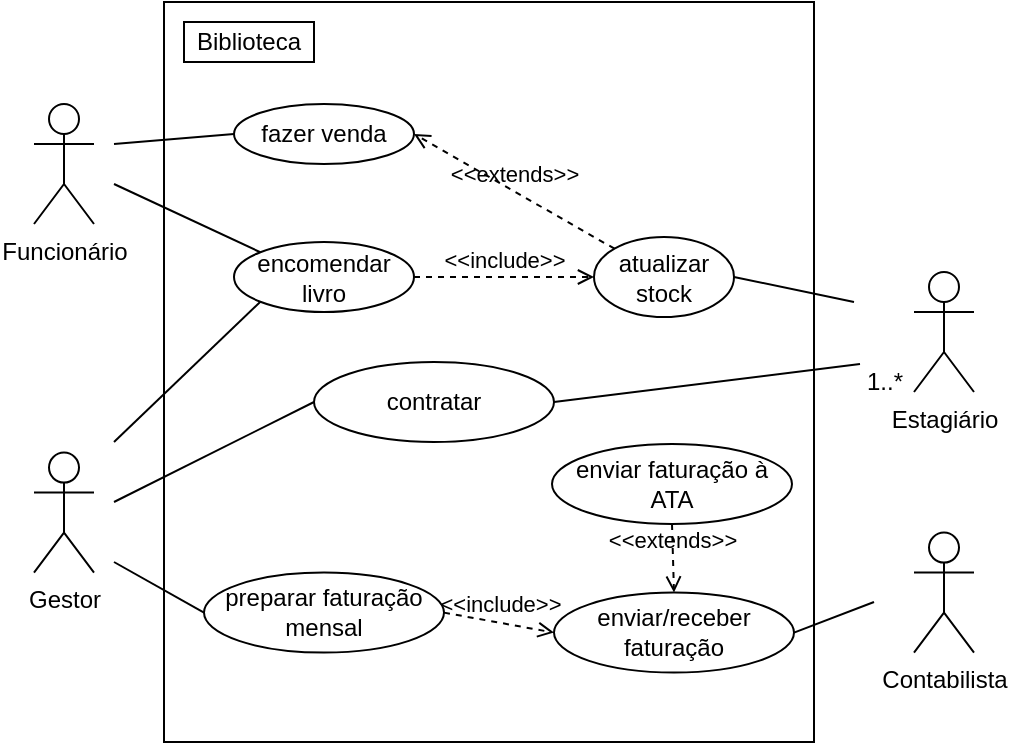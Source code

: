 <mxfile version="16.6.7" type="device"><diagram id="prtHgNgQTEPvFCAcTncT" name="Page-1"><mxGraphModel dx="1422" dy="794" grid="1" gridSize="10" guides="1" tooltips="1" connect="1" arrows="1" fold="1" page="1" pageScale="1" pageWidth="827" pageHeight="1169" math="0" shadow="0"><root><mxCell id="0"/><mxCell id="1" parent="0"/><mxCell id="tO3M3hXxqWb7mlJ9DmB3-4" value="Contabilista" style="shape=umlActor;verticalLabelPosition=bottom;verticalAlign=top;html=1;outlineConnect=0;" vertex="1" parent="1"><mxGeometry x="560" y="305.31" width="30" height="60" as="geometry"/></mxCell><mxCell id="tO3M3hXxqWb7mlJ9DmB3-5" value="Estagiário" style="shape=umlActor;verticalLabelPosition=bottom;verticalAlign=top;html=1;outlineConnect=0;" vertex="1" parent="1"><mxGeometry x="560" y="175" width="30" height="60" as="geometry"/></mxCell><mxCell id="tO3M3hXxqWb7mlJ9DmB3-6" value="Gestor" style="shape=umlActor;verticalLabelPosition=bottom;verticalAlign=top;html=1;outlineConnect=0;" vertex="1" parent="1"><mxGeometry x="120" y="265.31" width="30" height="60" as="geometry"/></mxCell><mxCell id="tO3M3hXxqWb7mlJ9DmB3-7" value="Funcionário" style="shape=umlActor;verticalLabelPosition=bottom;verticalAlign=top;html=1;outlineConnect=0;" vertex="1" parent="1"><mxGeometry x="120" y="91" width="30" height="60" as="geometry"/></mxCell><mxCell id="tO3M3hXxqWb7mlJ9DmB3-12" value="" style="rounded=0;whiteSpace=wrap;html=1;fontFamily=Helvetica;fontSize=12;fontColor=#000000;align=center;" vertex="1" parent="1"><mxGeometry x="185" y="40" width="325" height="370" as="geometry"/></mxCell><mxCell id="tO3M3hXxqWb7mlJ9DmB3-13" value="Biblioteca" style="rounded=0;whiteSpace=wrap;html=1;fontFamily=Helvetica;fontSize=12;fontColor=#000000;align=center;" vertex="1" parent="1"><mxGeometry x="195" y="50" width="65" height="20" as="geometry"/></mxCell><mxCell id="tO3M3hXxqWb7mlJ9DmB3-14" value="fazer venda" style="ellipse;whiteSpace=wrap;html=1;" vertex="1" parent="1"><mxGeometry x="220" y="91" width="90" height="30" as="geometry"/></mxCell><mxCell id="tO3M3hXxqWb7mlJ9DmB3-15" value="encomendar livro" style="ellipse;whiteSpace=wrap;html=1;" vertex="1" parent="1"><mxGeometry x="220" y="160" width="90" height="35" as="geometry"/></mxCell><mxCell id="tO3M3hXxqWb7mlJ9DmB3-16" value="" style="endArrow=none;html=1;rounded=0;entryX=0;entryY=0.5;entryDx=0;entryDy=0;" edge="1" parent="1" target="tO3M3hXxqWb7mlJ9DmB3-14"><mxGeometry width="50" height="50" relative="1" as="geometry"><mxPoint x="160" y="111" as="sourcePoint"/><mxPoint x="430" y="-29" as="targetPoint"/></mxGeometry></mxCell><mxCell id="tO3M3hXxqWb7mlJ9DmB3-17" value="" style="endArrow=none;html=1;rounded=0;entryX=0;entryY=0;entryDx=0;entryDy=0;" edge="1" parent="1" target="tO3M3hXxqWb7mlJ9DmB3-15"><mxGeometry width="50" height="50" relative="1" as="geometry"><mxPoint x="160" y="131" as="sourcePoint"/><mxPoint x="220" y="116" as="targetPoint"/></mxGeometry></mxCell><mxCell id="tO3M3hXxqWb7mlJ9DmB3-18" value="preparar faturação mensal" style="ellipse;whiteSpace=wrap;html=1;" vertex="1" parent="1"><mxGeometry x="205" y="325.31" width="120" height="40" as="geometry"/></mxCell><mxCell id="tO3M3hXxqWb7mlJ9DmB3-19" value="" style="endArrow=none;html=1;rounded=0;entryX=0;entryY=1;entryDx=0;entryDy=0;" edge="1" parent="1" target="tO3M3hXxqWb7mlJ9DmB3-15"><mxGeometry width="50" height="50" relative="1" as="geometry"><mxPoint x="160" y="260" as="sourcePoint"/><mxPoint x="212.722" y="215.004" as="targetPoint"/></mxGeometry></mxCell><mxCell id="tO3M3hXxqWb7mlJ9DmB3-20" value="" style="endArrow=none;html=1;rounded=0;entryX=0;entryY=0.5;entryDx=0;entryDy=0;" edge="1" parent="1" target="tO3M3hXxqWb7mlJ9DmB3-18"><mxGeometry width="50" height="50" relative="1" as="geometry"><mxPoint x="160" y="320" as="sourcePoint"/><mxPoint x="250" y="404.31" as="targetPoint"/></mxGeometry></mxCell><mxCell id="tO3M3hXxqWb7mlJ9DmB3-21" value="contratar" style="ellipse;whiteSpace=wrap;html=1;" vertex="1" parent="1"><mxGeometry x="260" y="220" width="120" height="40" as="geometry"/></mxCell><mxCell id="tO3M3hXxqWb7mlJ9DmB3-23" value="" style="endArrow=none;html=1;rounded=0;entryX=0;entryY=0.5;entryDx=0;entryDy=0;" edge="1" parent="1" target="tO3M3hXxqWb7mlJ9DmB3-21"><mxGeometry width="50" height="50" relative="1" as="geometry"><mxPoint x="160" y="290" as="sourcePoint"/><mxPoint x="250" y="295.31" as="targetPoint"/></mxGeometry></mxCell><mxCell id="tO3M3hXxqWb7mlJ9DmB3-24" value="" style="endArrow=none;html=1;rounded=0;entryX=1;entryY=0.5;entryDx=0;entryDy=0;exitX=0.1;exitY=0.05;exitDx=0;exitDy=0;exitPerimeter=0;" edge="1" parent="1" source="tO3M3hXxqWb7mlJ9DmB3-25" target="tO3M3hXxqWb7mlJ9DmB3-21"><mxGeometry width="50" height="50" relative="1" as="geometry"><mxPoint x="590" y="190" as="sourcePoint"/><mxPoint x="237.574" y="315.858" as="targetPoint"/></mxGeometry></mxCell><mxCell id="tO3M3hXxqWb7mlJ9DmB3-25" value="1..*" style="text;html=1;align=center;verticalAlign=middle;resizable=0;points=[];autosize=1;strokeColor=none;fillColor=none;" vertex="1" parent="1"><mxGeometry x="530" y="220" width="30" height="20" as="geometry"/></mxCell><mxCell id="tO3M3hXxqWb7mlJ9DmB3-26" value="atualizar stock" style="ellipse;whiteSpace=wrap;html=1;" vertex="1" parent="1"><mxGeometry x="400" y="157.5" width="70" height="40" as="geometry"/></mxCell><mxCell id="tO3M3hXxqWb7mlJ9DmB3-27" value="" style="endArrow=none;html=1;rounded=0;exitX=1;exitY=0.5;exitDx=0;exitDy=0;" edge="1" parent="1" source="tO3M3hXxqWb7mlJ9DmB3-26"><mxGeometry width="50" height="50" relative="1" as="geometry"><mxPoint x="170" y="380" as="sourcePoint"/><mxPoint x="530" y="190" as="targetPoint"/></mxGeometry></mxCell><mxCell id="tO3M3hXxqWb7mlJ9DmB3-29" value="&amp;lt;&amp;lt;include&amp;gt;&amp;gt;" style="html=1;verticalAlign=bottom;labelBackgroundColor=none;endArrow=open;endFill=0;dashed=1;rounded=0;exitX=1;exitY=0.5;exitDx=0;exitDy=0;entryX=0;entryY=0.5;entryDx=0;entryDy=0;entryPerimeter=0;" edge="1" parent="1" source="tO3M3hXxqWb7mlJ9DmB3-15" target="tO3M3hXxqWb7mlJ9DmB3-26"><mxGeometry width="160" relative="1" as="geometry"><mxPoint x="332.426" y="-200.858" as="sourcePoint"/><mxPoint x="407.574" y="-199.142" as="targetPoint"/><Array as="points"/></mxGeometry></mxCell><mxCell id="tO3M3hXxqWb7mlJ9DmB3-33" value="enviar faturação à ATA" style="ellipse;whiteSpace=wrap;html=1;" vertex="1" parent="1"><mxGeometry x="379" y="261.0" width="120" height="40" as="geometry"/></mxCell><mxCell id="tO3M3hXxqWb7mlJ9DmB3-34" value="&amp;lt;&amp;lt;extends&amp;gt;&amp;gt;" style="html=1;verticalAlign=bottom;labelBackgroundColor=none;endArrow=open;endFill=0;dashed=1;rounded=0;exitX=0;exitY=0;exitDx=0;exitDy=0;entryX=1;entryY=0.5;entryDx=0;entryDy=0;" edge="1" parent="1" source="tO3M3hXxqWb7mlJ9DmB3-26" target="tO3M3hXxqWb7mlJ9DmB3-14"><mxGeometry width="160" relative="1" as="geometry"><mxPoint x="360" y="100" as="sourcePoint"/><mxPoint x="450" y="100" as="targetPoint"/><Array as="points"/></mxGeometry></mxCell><mxCell id="tO3M3hXxqWb7mlJ9DmB3-35" value="enviar/receber faturação" style="ellipse;whiteSpace=wrap;html=1;" vertex="1" parent="1"><mxGeometry x="380" y="335.31" width="120" height="40" as="geometry"/></mxCell><mxCell id="tO3M3hXxqWb7mlJ9DmB3-36" value="" style="endArrow=none;html=1;rounded=0;exitX=1;exitY=0.5;exitDx=0;exitDy=0;" edge="1" parent="1" source="tO3M3hXxqWb7mlJ9DmB3-35"><mxGeometry width="50" height="50" relative="1" as="geometry"><mxPoint x="390" y="250" as="sourcePoint"/><mxPoint x="540" y="340" as="targetPoint"/></mxGeometry></mxCell><mxCell id="tO3M3hXxqWb7mlJ9DmB3-37" value="&amp;lt;&amp;lt;include&amp;gt;&amp;gt;" style="html=1;verticalAlign=bottom;labelBackgroundColor=none;endArrow=open;endFill=0;dashed=1;rounded=0;exitX=1;exitY=0.5;exitDx=0;exitDy=0;entryX=0;entryY=0.5;entryDx=0;entryDy=0;" edge="1" parent="1" source="tO3M3hXxqWb7mlJ9DmB3-18" target="tO3M3hXxqWb7mlJ9DmB3-35"><mxGeometry width="160" relative="1" as="geometry"><mxPoint x="320" y="209.5" as="sourcePoint"/><mxPoint x="410" y="209.5" as="targetPoint"/><Array as="points"/></mxGeometry></mxCell><mxCell id="tO3M3hXxqWb7mlJ9DmB3-38" value="&amp;lt;&amp;lt;extends&amp;gt;&amp;gt;" style="html=1;verticalAlign=bottom;labelBackgroundColor=none;endArrow=open;endFill=0;dashed=1;rounded=0;exitX=0.5;exitY=1;exitDx=0;exitDy=0;entryX=0.5;entryY=0;entryDx=0;entryDy=0;" edge="1" parent="1" source="tO3M3hXxqWb7mlJ9DmB3-33" target="tO3M3hXxqWb7mlJ9DmB3-35"><mxGeometry width="160" relative="1" as="geometry"><mxPoint x="473.251" y="127.358" as="sourcePoint"/><mxPoint x="373" y="70" as="targetPoint"/><Array as="points"/></mxGeometry></mxCell></root></mxGraphModel></diagram></mxfile>